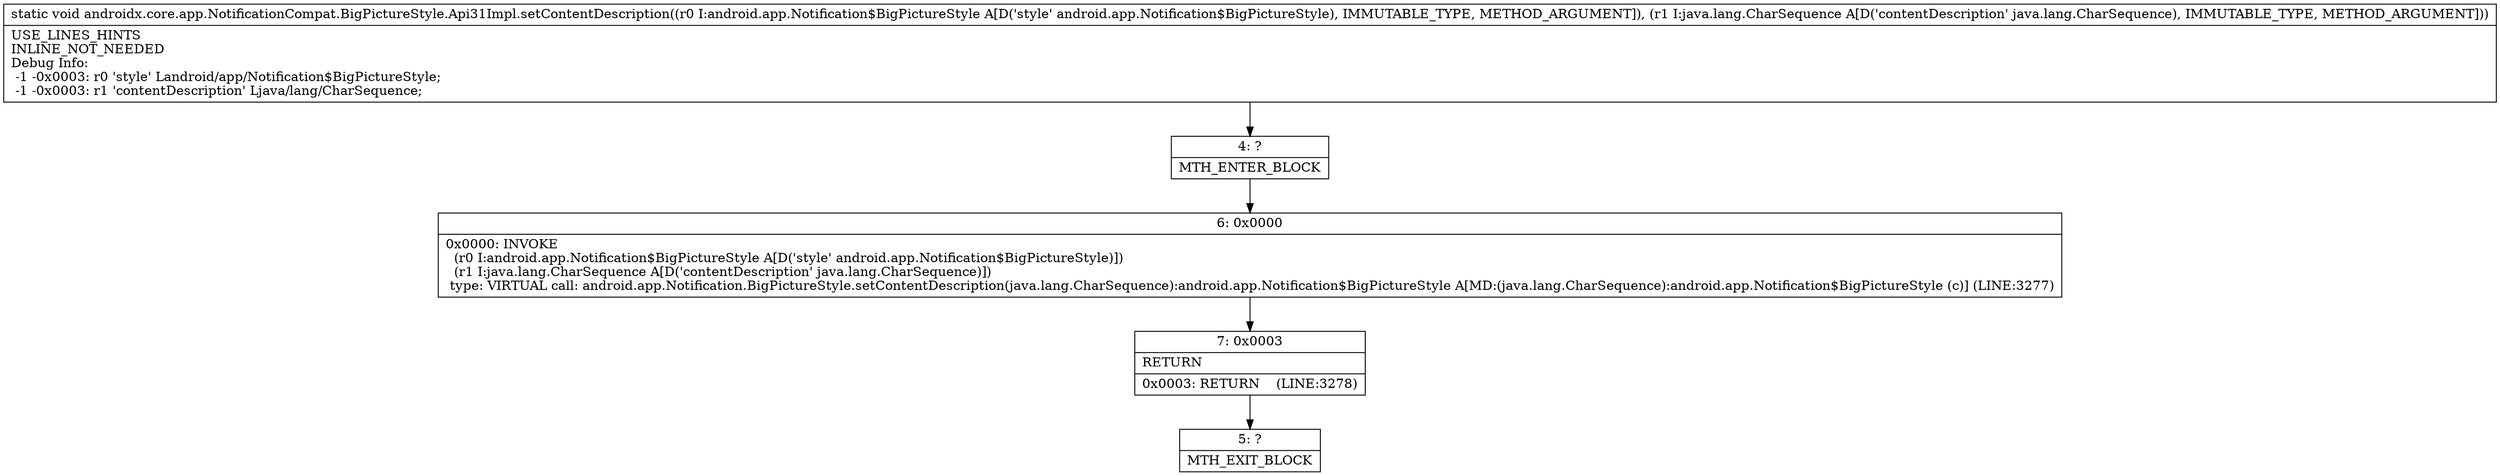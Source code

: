 digraph "CFG forandroidx.core.app.NotificationCompat.BigPictureStyle.Api31Impl.setContentDescription(Landroid\/app\/Notification$BigPictureStyle;Ljava\/lang\/CharSequence;)V" {
Node_4 [shape=record,label="{4\:\ ?|MTH_ENTER_BLOCK\l}"];
Node_6 [shape=record,label="{6\:\ 0x0000|0x0000: INVOKE  \l  (r0 I:android.app.Notification$BigPictureStyle A[D('style' android.app.Notification$BigPictureStyle)])\l  (r1 I:java.lang.CharSequence A[D('contentDescription' java.lang.CharSequence)])\l type: VIRTUAL call: android.app.Notification.BigPictureStyle.setContentDescription(java.lang.CharSequence):android.app.Notification$BigPictureStyle A[MD:(java.lang.CharSequence):android.app.Notification$BigPictureStyle (c)] (LINE:3277)\l}"];
Node_7 [shape=record,label="{7\:\ 0x0003|RETURN\l|0x0003: RETURN    (LINE:3278)\l}"];
Node_5 [shape=record,label="{5\:\ ?|MTH_EXIT_BLOCK\l}"];
MethodNode[shape=record,label="{static void androidx.core.app.NotificationCompat.BigPictureStyle.Api31Impl.setContentDescription((r0 I:android.app.Notification$BigPictureStyle A[D('style' android.app.Notification$BigPictureStyle), IMMUTABLE_TYPE, METHOD_ARGUMENT]), (r1 I:java.lang.CharSequence A[D('contentDescription' java.lang.CharSequence), IMMUTABLE_TYPE, METHOD_ARGUMENT]))  | USE_LINES_HINTS\lINLINE_NOT_NEEDED\lDebug Info:\l  \-1 \-0x0003: r0 'style' Landroid\/app\/Notification$BigPictureStyle;\l  \-1 \-0x0003: r1 'contentDescription' Ljava\/lang\/CharSequence;\l}"];
MethodNode -> Node_4;Node_4 -> Node_6;
Node_6 -> Node_7;
Node_7 -> Node_5;
}

